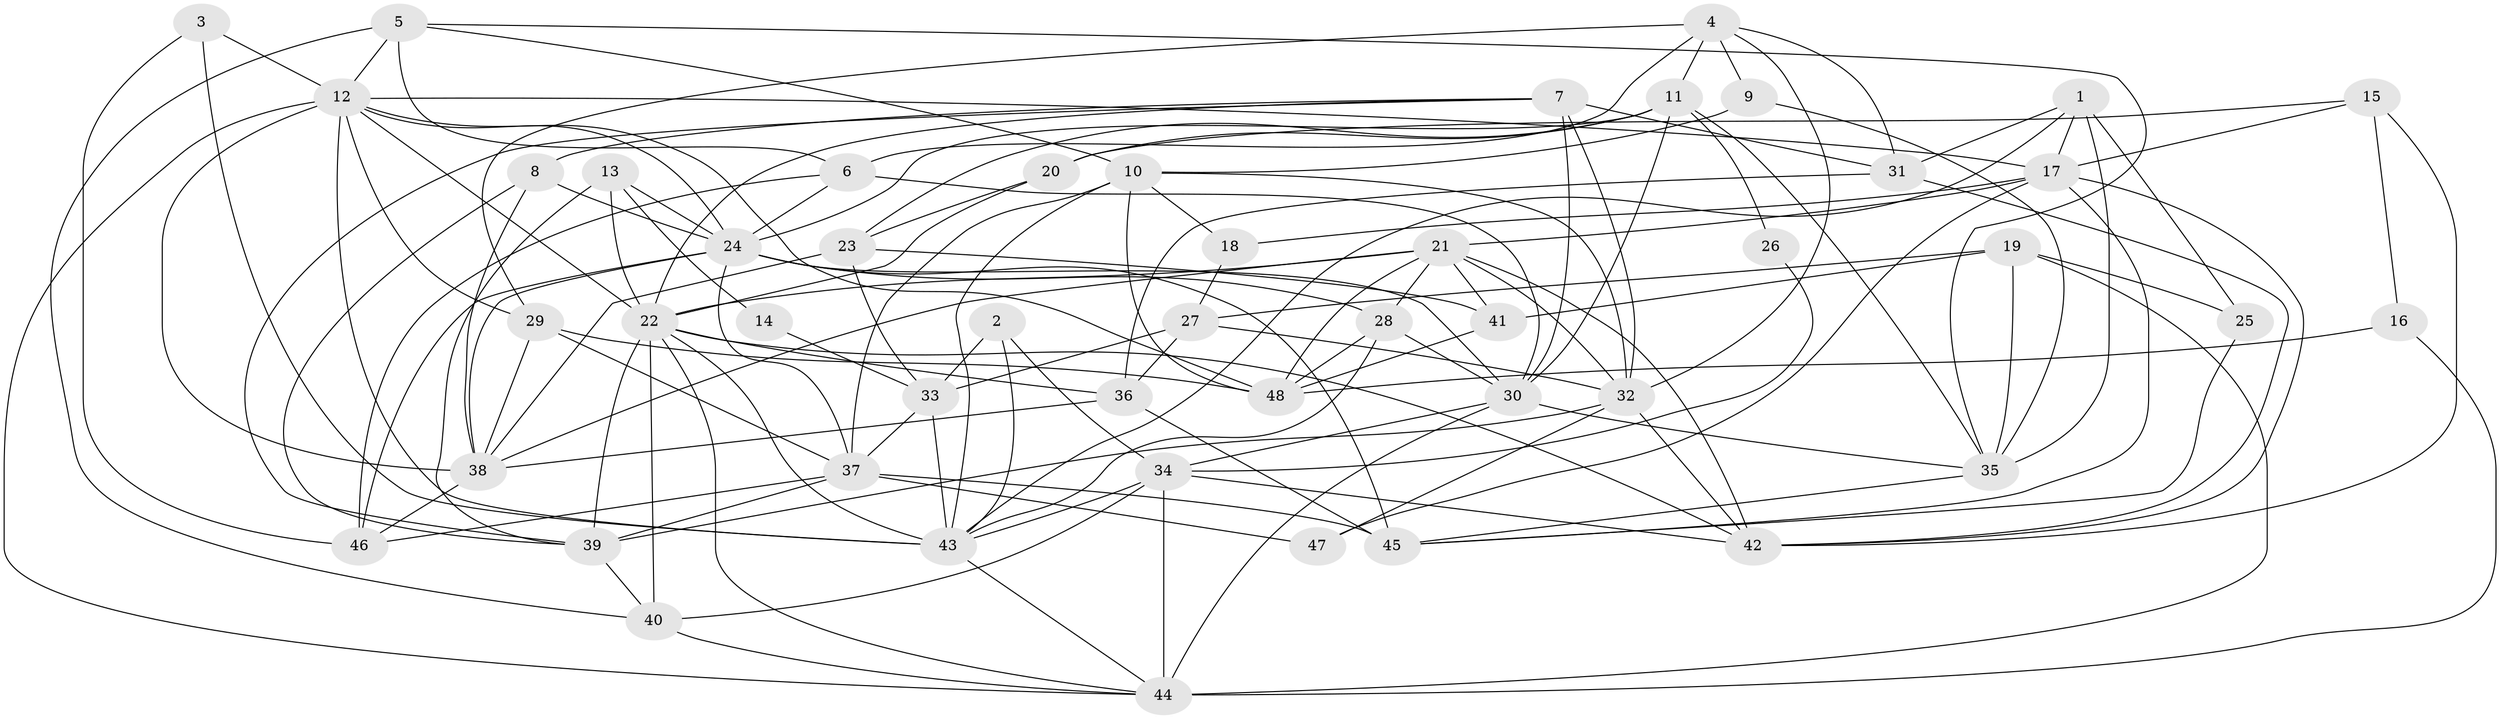 // original degree distribution, {7: 0.00847457627118644, 5: 0.19491525423728814, 3: 0.2711864406779661, 4: 0.3135593220338983, 2: 0.1016949152542373, 8: 0.01694915254237288, 6: 0.09322033898305085}
// Generated by graph-tools (version 1.1) at 2025/37/03/04/25 23:37:00]
// undirected, 48 vertices, 138 edges
graph export_dot {
  node [color=gray90,style=filled];
  1;
  2;
  3;
  4;
  5;
  6;
  7;
  8;
  9;
  10;
  11;
  12;
  13;
  14;
  15;
  16;
  17;
  18;
  19;
  20;
  21;
  22;
  23;
  24;
  25;
  26;
  27;
  28;
  29;
  30;
  31;
  32;
  33;
  34;
  35;
  36;
  37;
  38;
  39;
  40;
  41;
  42;
  43;
  44;
  45;
  46;
  47;
  48;
  1 -- 17 [weight=1.0];
  1 -- 25 [weight=2.0];
  1 -- 31 [weight=1.0];
  1 -- 35 [weight=1.0];
  1 -- 43 [weight=1.0];
  2 -- 33 [weight=1.0];
  2 -- 34 [weight=2.0];
  2 -- 43 [weight=1.0];
  3 -- 12 [weight=1.0];
  3 -- 43 [weight=1.0];
  3 -- 46 [weight=1.0];
  4 -- 6 [weight=1.0];
  4 -- 9 [weight=1.0];
  4 -- 11 [weight=1.0];
  4 -- 29 [weight=1.0];
  4 -- 31 [weight=1.0];
  4 -- 32 [weight=1.0];
  5 -- 6 [weight=1.0];
  5 -- 10 [weight=1.0];
  5 -- 12 [weight=1.0];
  5 -- 35 [weight=1.0];
  5 -- 40 [weight=1.0];
  6 -- 24 [weight=1.0];
  6 -- 30 [weight=1.0];
  6 -- 46 [weight=1.0];
  7 -- 8 [weight=1.0];
  7 -- 22 [weight=1.0];
  7 -- 30 [weight=2.0];
  7 -- 31 [weight=1.0];
  7 -- 32 [weight=1.0];
  7 -- 39 [weight=1.0];
  8 -- 24 [weight=1.0];
  8 -- 38 [weight=1.0];
  8 -- 39 [weight=1.0];
  9 -- 10 [weight=1.0];
  9 -- 35 [weight=1.0];
  10 -- 18 [weight=1.0];
  10 -- 32 [weight=1.0];
  10 -- 37 [weight=1.0];
  10 -- 43 [weight=1.0];
  10 -- 48 [weight=1.0];
  11 -- 20 [weight=1.0];
  11 -- 23 [weight=1.0];
  11 -- 24 [weight=1.0];
  11 -- 26 [weight=1.0];
  11 -- 30 [weight=1.0];
  11 -- 35 [weight=1.0];
  12 -- 17 [weight=1.0];
  12 -- 22 [weight=1.0];
  12 -- 24 [weight=2.0];
  12 -- 29 [weight=1.0];
  12 -- 38 [weight=2.0];
  12 -- 43 [weight=2.0];
  12 -- 44 [weight=1.0];
  12 -- 48 [weight=1.0];
  13 -- 14 [weight=1.0];
  13 -- 22 [weight=1.0];
  13 -- 24 [weight=1.0];
  13 -- 39 [weight=1.0];
  14 -- 33 [weight=2.0];
  15 -- 16 [weight=1.0];
  15 -- 17 [weight=1.0];
  15 -- 20 [weight=1.0];
  15 -- 42 [weight=1.0];
  16 -- 44 [weight=1.0];
  16 -- 48 [weight=1.0];
  17 -- 18 [weight=2.0];
  17 -- 21 [weight=1.0];
  17 -- 42 [weight=1.0];
  17 -- 45 [weight=1.0];
  17 -- 47 [weight=1.0];
  18 -- 27 [weight=1.0];
  19 -- 25 [weight=1.0];
  19 -- 27 [weight=1.0];
  19 -- 35 [weight=1.0];
  19 -- 41 [weight=1.0];
  19 -- 44 [weight=2.0];
  20 -- 22 [weight=1.0];
  20 -- 23 [weight=1.0];
  21 -- 22 [weight=1.0];
  21 -- 28 [weight=1.0];
  21 -- 32 [weight=1.0];
  21 -- 38 [weight=1.0];
  21 -- 41 [weight=1.0];
  21 -- 42 [weight=2.0];
  21 -- 48 [weight=2.0];
  22 -- 36 [weight=1.0];
  22 -- 39 [weight=3.0];
  22 -- 40 [weight=1.0];
  22 -- 42 [weight=1.0];
  22 -- 43 [weight=1.0];
  22 -- 44 [weight=1.0];
  23 -- 33 [weight=1.0];
  23 -- 38 [weight=1.0];
  23 -- 41 [weight=1.0];
  24 -- 28 [weight=1.0];
  24 -- 30 [weight=1.0];
  24 -- 37 [weight=1.0];
  24 -- 38 [weight=2.0];
  24 -- 45 [weight=2.0];
  24 -- 46 [weight=1.0];
  25 -- 45 [weight=1.0];
  26 -- 34 [weight=1.0];
  27 -- 32 [weight=1.0];
  27 -- 33 [weight=2.0];
  27 -- 36 [weight=1.0];
  28 -- 30 [weight=2.0];
  28 -- 43 [weight=1.0];
  28 -- 48 [weight=1.0];
  29 -- 37 [weight=1.0];
  29 -- 38 [weight=1.0];
  29 -- 48 [weight=1.0];
  30 -- 34 [weight=1.0];
  30 -- 35 [weight=1.0];
  30 -- 44 [weight=1.0];
  31 -- 36 [weight=1.0];
  31 -- 42 [weight=1.0];
  32 -- 39 [weight=1.0];
  32 -- 42 [weight=1.0];
  32 -- 47 [weight=1.0];
  33 -- 37 [weight=1.0];
  33 -- 43 [weight=2.0];
  34 -- 40 [weight=2.0];
  34 -- 42 [weight=1.0];
  34 -- 43 [weight=1.0];
  34 -- 44 [weight=2.0];
  35 -- 45 [weight=1.0];
  36 -- 38 [weight=1.0];
  36 -- 45 [weight=1.0];
  37 -- 39 [weight=1.0];
  37 -- 45 [weight=1.0];
  37 -- 46 [weight=1.0];
  37 -- 47 [weight=1.0];
  38 -- 46 [weight=2.0];
  39 -- 40 [weight=1.0];
  40 -- 44 [weight=1.0];
  41 -- 48 [weight=1.0];
  43 -- 44 [weight=1.0];
}
